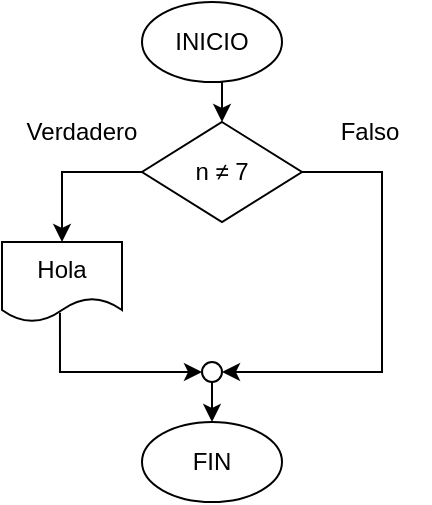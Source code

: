 <mxfile version="21.6.1" type="device">
  <diagram id="C5RBs43oDa-KdzZeNtuy" name="Page-1">
    <mxGraphModel dx="724" dy="428" grid="1" gridSize="10" guides="1" tooltips="1" connect="1" arrows="1" fold="1" page="1" pageScale="1" pageWidth="827" pageHeight="1169" math="0" shadow="0">
      <root>
        <mxCell id="WIyWlLk6GJQsqaUBKTNV-0" />
        <mxCell id="WIyWlLk6GJQsqaUBKTNV-1" parent="WIyWlLk6GJQsqaUBKTNV-0" />
        <mxCell id="1odQMJwPOtH8h8xc_eAn-10" style="edgeStyle=orthogonalEdgeStyle;rounded=0;orthogonalLoop=1;jettySize=auto;html=1;exitX=0.5;exitY=1;exitDx=0;exitDy=0;entryX=0.5;entryY=0;entryDx=0;entryDy=0;" edge="1" parent="WIyWlLk6GJQsqaUBKTNV-1" source="1odQMJwPOtH8h8xc_eAn-0" target="1odQMJwPOtH8h8xc_eAn-5">
          <mxGeometry relative="1" as="geometry" />
        </mxCell>
        <mxCell id="1odQMJwPOtH8h8xc_eAn-0" value="INICIO" style="ellipse;whiteSpace=wrap;html=1;" vertex="1" parent="WIyWlLk6GJQsqaUBKTNV-1">
          <mxGeometry x="330" y="160" width="70" height="40" as="geometry" />
        </mxCell>
        <mxCell id="1odQMJwPOtH8h8xc_eAn-3" value="FIN" style="ellipse;whiteSpace=wrap;html=1;" vertex="1" parent="WIyWlLk6GJQsqaUBKTNV-1">
          <mxGeometry x="330" y="370" width="70" height="40" as="geometry" />
        </mxCell>
        <mxCell id="1odQMJwPOtH8h8xc_eAn-11" style="edgeStyle=orthogonalEdgeStyle;rounded=0;orthogonalLoop=1;jettySize=auto;html=1;exitX=0;exitY=0.5;exitDx=0;exitDy=0;entryX=0.5;entryY=0;entryDx=0;entryDy=0;" edge="1" parent="WIyWlLk6GJQsqaUBKTNV-1" source="1odQMJwPOtH8h8xc_eAn-5" target="1odQMJwPOtH8h8xc_eAn-6">
          <mxGeometry relative="1" as="geometry" />
        </mxCell>
        <mxCell id="1odQMJwPOtH8h8xc_eAn-12" style="edgeStyle=orthogonalEdgeStyle;rounded=0;orthogonalLoop=1;jettySize=auto;html=1;exitX=1;exitY=0.5;exitDx=0;exitDy=0;entryX=1;entryY=0.5;entryDx=0;entryDy=0;" edge="1" parent="WIyWlLk6GJQsqaUBKTNV-1" source="1odQMJwPOtH8h8xc_eAn-5" target="1odQMJwPOtH8h8xc_eAn-8">
          <mxGeometry relative="1" as="geometry">
            <mxPoint x="444" y="280" as="targetPoint" />
            <Array as="points">
              <mxPoint x="450" y="245" />
              <mxPoint x="450" y="345" />
            </Array>
          </mxGeometry>
        </mxCell>
        <mxCell id="1odQMJwPOtH8h8xc_eAn-5" value="n ≠ 7" style="rhombus;whiteSpace=wrap;html=1;" vertex="1" parent="WIyWlLk6GJQsqaUBKTNV-1">
          <mxGeometry x="330" y="220" width="80" height="50" as="geometry" />
        </mxCell>
        <mxCell id="1odQMJwPOtH8h8xc_eAn-6" value="Hola" style="shape=document;whiteSpace=wrap;html=1;boundedLbl=1;" vertex="1" parent="WIyWlLk6GJQsqaUBKTNV-1">
          <mxGeometry x="260" y="280" width="60" height="40" as="geometry" />
        </mxCell>
        <mxCell id="1odQMJwPOtH8h8xc_eAn-13" style="edgeStyle=orthogonalEdgeStyle;rounded=0;orthogonalLoop=1;jettySize=auto;html=1;exitX=0;exitY=0.5;exitDx=0;exitDy=0;startArrow=classic;startFill=1;endArrow=none;endFill=0;entryX=0.483;entryY=0.883;entryDx=0;entryDy=0;entryPerimeter=0;" edge="1" parent="WIyWlLk6GJQsqaUBKTNV-1" source="1odQMJwPOtH8h8xc_eAn-8" target="1odQMJwPOtH8h8xc_eAn-6">
          <mxGeometry relative="1" as="geometry">
            <mxPoint x="240" y="360" as="targetPoint" />
          </mxGeometry>
        </mxCell>
        <mxCell id="1odQMJwPOtH8h8xc_eAn-15" style="edgeStyle=orthogonalEdgeStyle;rounded=0;orthogonalLoop=1;jettySize=auto;html=1;exitX=0.5;exitY=1;exitDx=0;exitDy=0;entryX=0.5;entryY=0;entryDx=0;entryDy=0;" edge="1" parent="WIyWlLk6GJQsqaUBKTNV-1" source="1odQMJwPOtH8h8xc_eAn-8" target="1odQMJwPOtH8h8xc_eAn-3">
          <mxGeometry relative="1" as="geometry" />
        </mxCell>
        <mxCell id="1odQMJwPOtH8h8xc_eAn-8" value="" style="ellipse;whiteSpace=wrap;html=1;aspect=fixed;" vertex="1" parent="WIyWlLk6GJQsqaUBKTNV-1">
          <mxGeometry x="360" y="340" width="10" height="10" as="geometry" />
        </mxCell>
        <mxCell id="1odQMJwPOtH8h8xc_eAn-16" value="Verdadero" style="text;html=1;strokeColor=none;fillColor=none;align=center;verticalAlign=middle;whiteSpace=wrap;rounded=0;" vertex="1" parent="WIyWlLk6GJQsqaUBKTNV-1">
          <mxGeometry x="270" y="210" width="60" height="30" as="geometry" />
        </mxCell>
        <mxCell id="1odQMJwPOtH8h8xc_eAn-17" value="Falso" style="text;html=1;strokeColor=none;fillColor=none;align=center;verticalAlign=middle;whiteSpace=wrap;rounded=0;" vertex="1" parent="WIyWlLk6GJQsqaUBKTNV-1">
          <mxGeometry x="414" y="210" width="60" height="30" as="geometry" />
        </mxCell>
      </root>
    </mxGraphModel>
  </diagram>
</mxfile>
